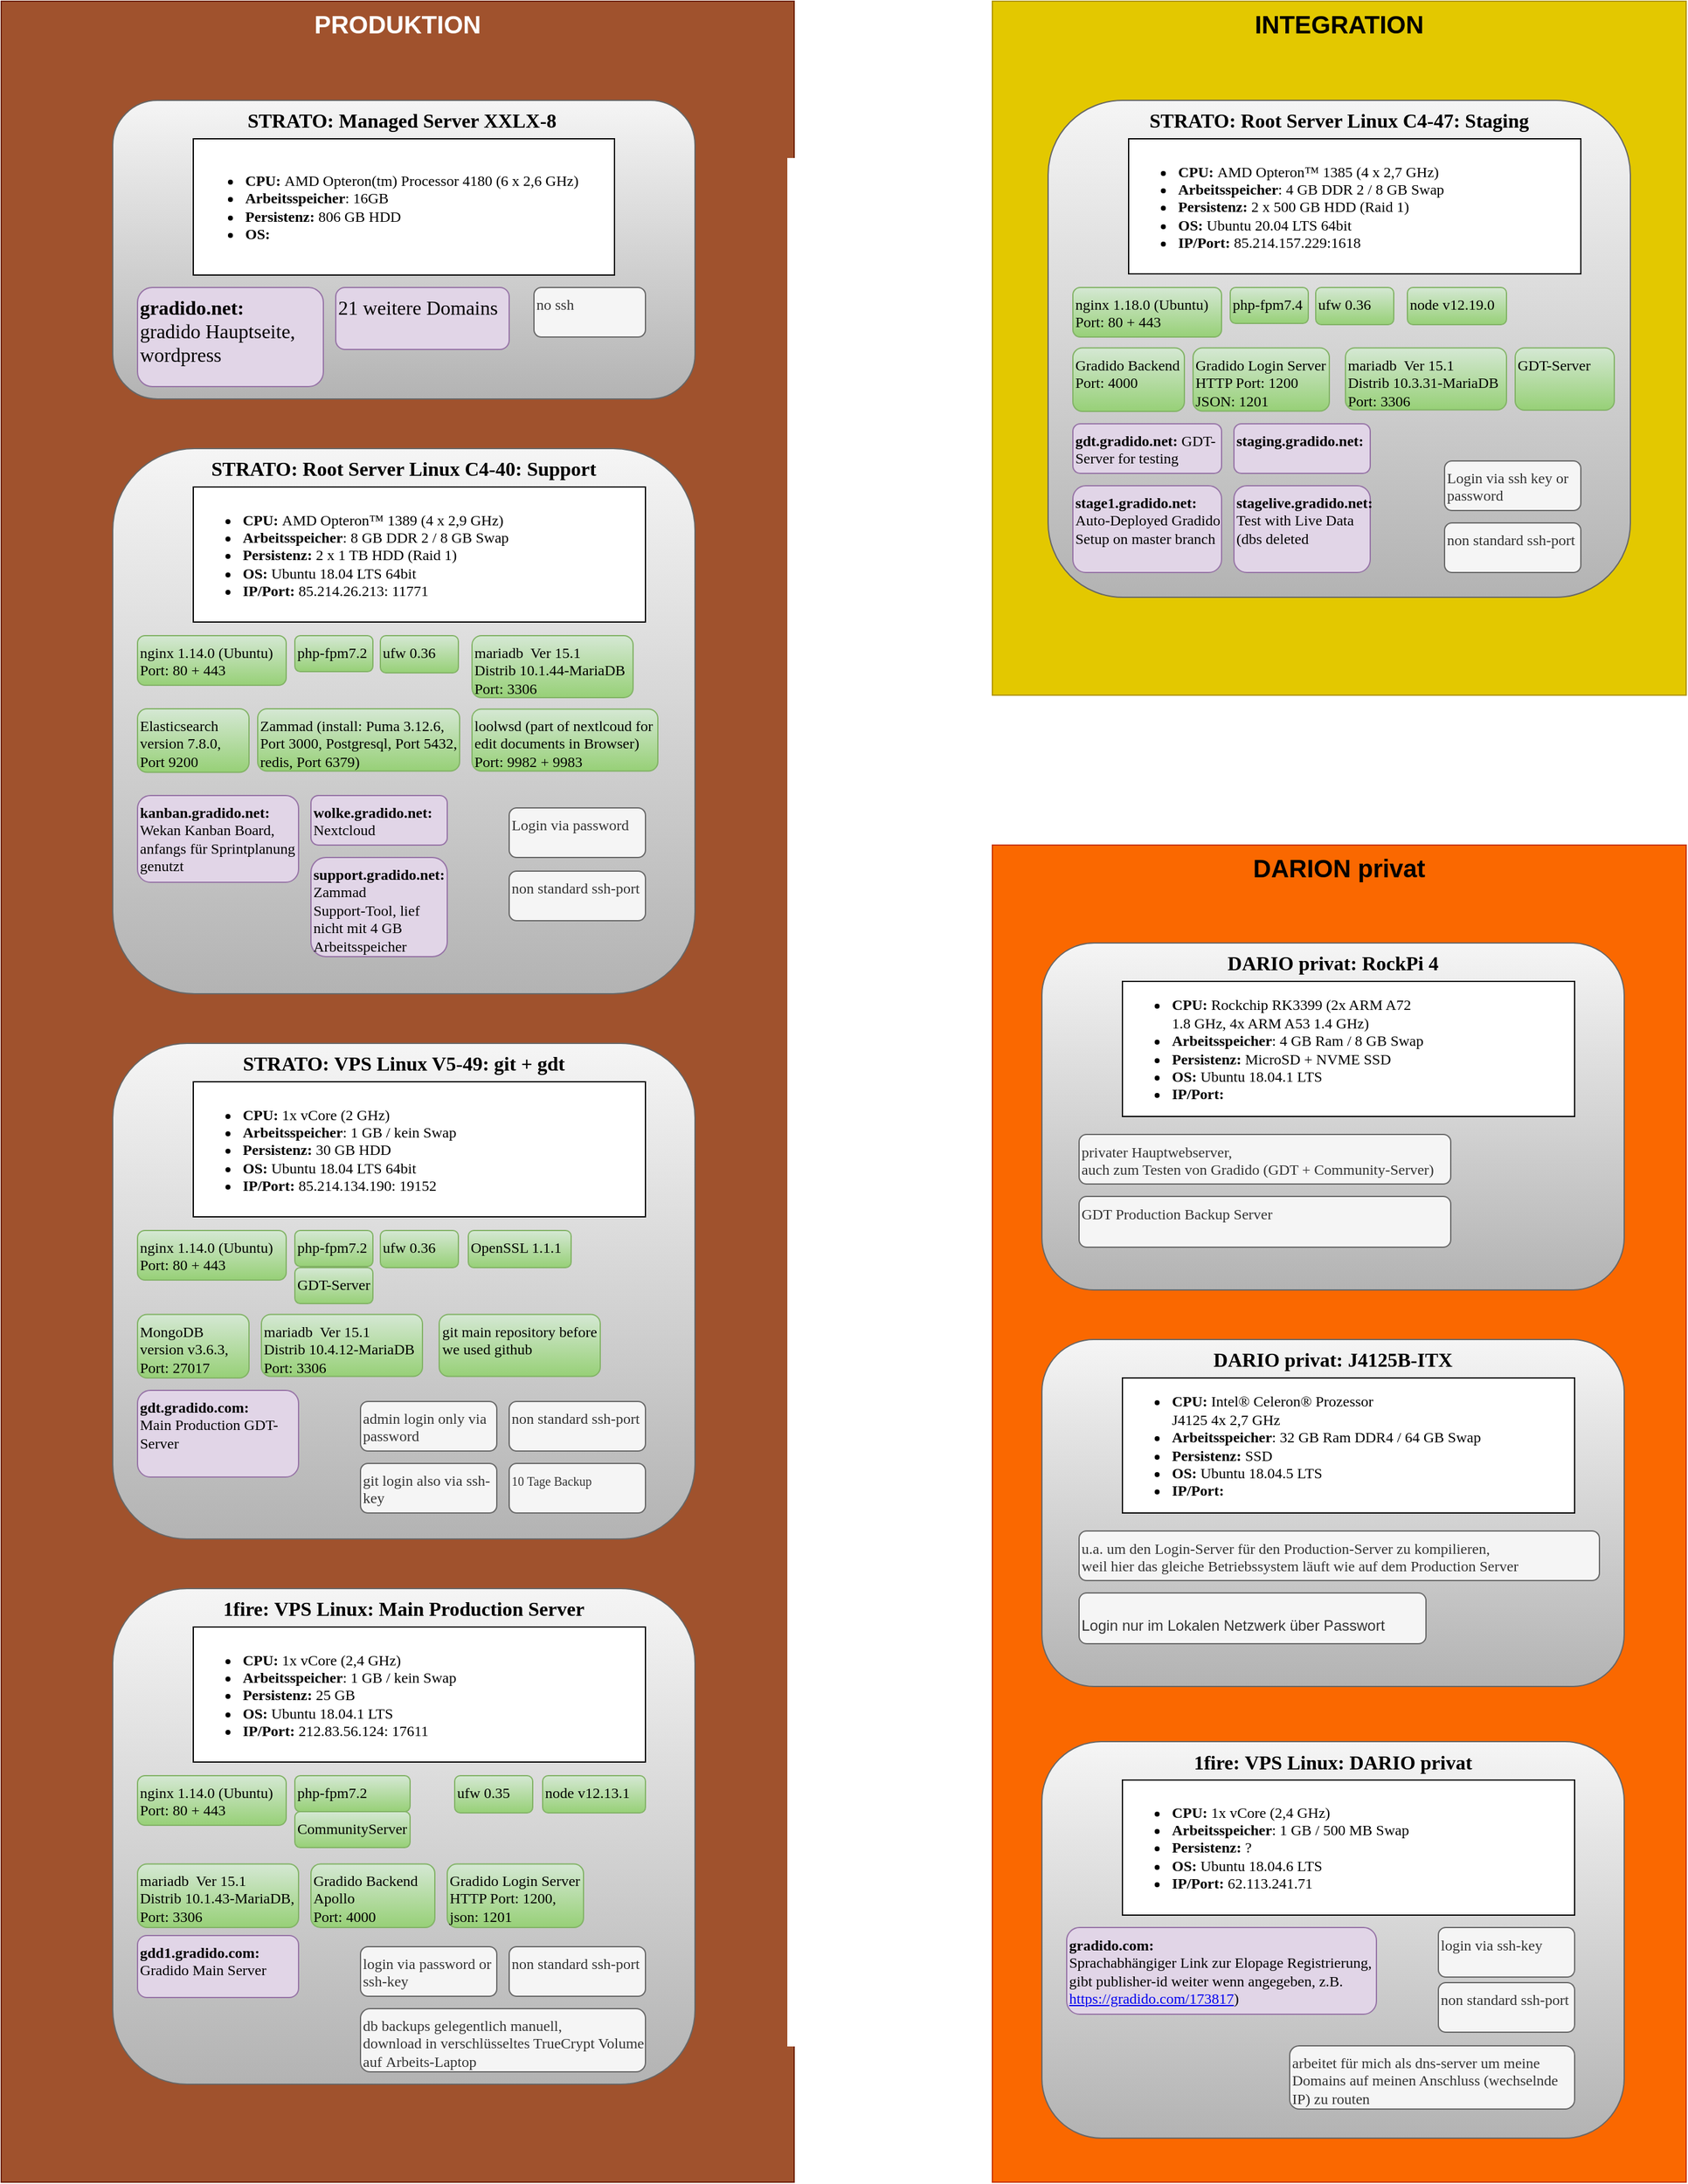 <mxfile>
    <diagram id="sY0-nLNpXMrYDOU7Baq7" name="Seite-1">
        <mxGraphModel dx="907" dy="667" grid="1" gridSize="10" guides="1" tooltips="1" connect="1" arrows="1" fold="1" page="1" pageScale="1" pageWidth="1654" pageHeight="1169" math="0" shadow="0">
            <root>
                <mxCell id="0"/>
                <mxCell id="1" parent="0"/>
                <mxCell id="104" value="&lt;font style=&quot;font-size: 20px&quot;&gt;&lt;b&gt;DARION privat&lt;/b&gt;&lt;/font&gt;" style="rounded=0;whiteSpace=wrap;html=1;align=center;verticalAlign=top;fillColor=#fa6800;strokeColor=#C73500;fontColor=#000000;" vertex="1" parent="1">
                    <mxGeometry x="880" y="721" width="560" height="1079" as="geometry"/>
                </mxCell>
                <mxCell id="103" value="&lt;font style=&quot;font-size: 20px&quot;&gt;&lt;b&gt;INTEGRATION&lt;/b&gt;&lt;/font&gt;" style="rounded=0;whiteSpace=wrap;html=1;align=center;verticalAlign=top;fillColor=#e3c800;strokeColor=#B09500;fontColor=#000000;" vertex="1" parent="1">
                    <mxGeometry x="880" y="40" width="560" height="560" as="geometry"/>
                </mxCell>
                <mxCell id="101" value="&lt;font style=&quot;font-size: 20px&quot;&gt;&lt;b&gt;PRODUKTION&lt;/b&gt;&lt;/font&gt;" style="rounded=0;whiteSpace=wrap;html=1;fillColor=#a0522d;strokeColor=#6D1F00;fontColor=#ffffff;align=center;verticalAlign=top;" vertex="1" parent="1">
                    <mxGeometry x="80" y="40" width="640" height="1760" as="geometry"/>
                </mxCell>
                <mxCell id="2" value="&lt;span lang=&quot;EN-US&quot; style=&quot;font-family: &amp;#34;liberation serif&amp;#34; , serif&quot;&gt;&lt;b style=&quot;font-size: 12pt&quot;&gt;STRATO: Managed Server XXLX-8&lt;/b&gt;&lt;b style=&quot;text-align: left&quot;&gt;&amp;nbsp;&lt;/b&gt;&lt;b style=&quot;font-size: 12pt&quot;&gt;&lt;br&gt;&lt;/b&gt;&lt;/span&gt;" style="rounded=1;whiteSpace=wrap;html=1;verticalAlign=top;fillColor=#f5f5f5;strokeColor=#666666;gradientColor=#b3b3b3;" parent="1" vertex="1">
                    <mxGeometry x="170" y="120" width="470" height="241" as="geometry"/>
                </mxCell>
                <mxCell id="3" value="&lt;ul style=&quot;font-family: &amp;quot;liberation serif&amp;quot; , serif&quot;&gt;&lt;li style=&quot;&quot;&gt;&lt;span lang=&quot;EN-US&quot;&gt;&lt;b&gt;CPU:&lt;/b&gt;&amp;nbsp;AMD Opteron(tm) Processor 4180 (6 x 2,6 GHz)&lt;/span&gt;&lt;/li&gt;&lt;li style=&quot;&quot;&gt;&lt;span lang=&quot;EN-US&quot;&gt;&lt;b&gt;Arbeitsspeicher&lt;/b&gt;: 16GB&lt;/span&gt;&lt;/li&gt;&lt;li style=&quot;&quot;&gt;&lt;span lang=&quot;EN-US&quot;&gt;&lt;b&gt;Persistenz:&lt;/b&gt;&amp;nbsp;&lt;/span&gt;806 GB HDD&lt;/li&gt;&lt;li style=&quot;&quot;&gt;&lt;b&gt;OS:&lt;/b&gt;&amp;nbsp;&lt;/li&gt;&lt;/ul&gt;" style="rounded=0;whiteSpace=wrap;html=1;verticalAlign=middle;align=left;" parent="1" vertex="1">
                    <mxGeometry x="235" y="151" width="340" height="110" as="geometry"/>
                </mxCell>
                <mxCell id="4" value="&lt;span style=&quot;font-size: 12.0pt ; font-family: &amp;#34;liberation serif&amp;#34; , serif&quot;&gt;&lt;b&gt;gradido.net: &lt;/b&gt;&lt;br&gt;gradido Hauptseite,&lt;br&gt;wordpress&lt;/span&gt;" style="rounded=1;whiteSpace=wrap;html=1;verticalAlign=top;fillColor=#e1d5e7;strokeColor=#9673a6;align=left;" parent="1" vertex="1">
                    <mxGeometry x="190" y="271" width="150" height="80" as="geometry"/>
                </mxCell>
                <mxCell id="5" value="&lt;font face=&quot;liberation serif, serif&quot;&gt;&lt;span style=&quot;font-size: 16px&quot;&gt;21 weitere Domains&lt;/span&gt;&lt;/font&gt;" style="rounded=1;whiteSpace=wrap;html=1;verticalAlign=top;fillColor=#e1d5e7;strokeColor=#9673a6;align=left;" parent="1" vertex="1">
                    <mxGeometry x="350" y="271" width="140" height="50" as="geometry"/>
                </mxCell>
                <mxCell id="6" value="&lt;span lang=&quot;EN-US&quot; style=&quot;font-family: &amp;#34;liberation serif&amp;#34; , serif&quot;&gt;&lt;b style=&quot;font-size: 12pt&quot;&gt;STRATO:&amp;nbsp;&lt;/b&gt;&lt;span lang=&quot;EN-US&quot; style=&quot;font-size: 12.0pt ; font-family: &amp;#34;liberation serif&amp;#34; , serif&quot;&gt;&lt;b&gt;Root Server Linux C4-47: Staging&lt;/b&gt;&lt;/span&gt;&lt;b style=&quot;font-size: 12pt&quot;&gt;&lt;br&gt;&lt;/b&gt;&lt;/span&gt;" style="rounded=1;whiteSpace=wrap;html=1;verticalAlign=top;fillColor=#f5f5f5;strokeColor=#666666;gradientColor=#b3b3b3;" parent="1" vertex="1">
                    <mxGeometry x="925" y="120" width="470" height="401" as="geometry"/>
                </mxCell>
                <mxCell id="7" value="&lt;ul style=&quot;font-family: &amp;#34;liberation serif&amp;#34; , serif&quot;&gt;&lt;li&gt;&lt;span lang=&quot;EN-US&quot;&gt;&lt;b&gt;CPU:&lt;/b&gt;&amp;nbsp;&lt;/span&gt;AMD Opteron™ 1385 (4 x 2,7 GHz)&lt;/li&gt;&lt;li&gt;&lt;span lang=&quot;EN-US&quot;&gt;&lt;b&gt;Arbeitsspeicher&lt;/b&gt;:&amp;nbsp;&lt;/span&gt;4 GB DDR 2 / 8 GB Swap&lt;/li&gt;&lt;li&gt;&lt;span lang=&quot;EN-US&quot;&gt;&lt;b&gt;Persistenz:&lt;/b&gt;&amp;nbsp;&lt;/span&gt;2 x 500 GB HDD (Raid 1)&lt;/li&gt;&lt;li&gt;&lt;b&gt;OS:&lt;/b&gt; Ubuntu 20.04 LTS 64bit&lt;/li&gt;&lt;li&gt;&lt;span lang=&quot;EN-US&quot; style=&quot;font-family: &amp;#34;liberation serif&amp;#34; , serif&quot;&gt;&lt;font style=&quot;font-size: 12px&quot;&gt;&lt;b&gt;IP/Port:&lt;/b&gt; 85.214.157.229:1618&lt;/font&gt;&lt;/span&gt;&lt;br&gt;&lt;/li&gt;&lt;/ul&gt;" style="rounded=0;whiteSpace=wrap;html=1;verticalAlign=middle;labelPosition=center;verticalLabelPosition=middle;align=left;spacing=0;spacingTop=0;" parent="1" vertex="1">
                    <mxGeometry x="990" y="151" width="365" height="109" as="geometry"/>
                </mxCell>
                <mxCell id="8" value="&lt;span lang=&quot;EN-US&quot; style=&quot;font-size: 12px; font-family: &amp;quot;liberation serif&amp;quot;, serif;&quot;&gt;nginx 1.18.0 (Ubuntu)&lt;br style=&quot;font-size: 12px;&quot;&gt;Port: 80 + 443&lt;/span&gt;" style="rounded=1;whiteSpace=wrap;html=1;verticalAlign=top;gradientColor=#97d077;fillColor=#d5e8d4;strokeColor=#82b366;align=left;fontSize=12;" parent="1" vertex="1">
                    <mxGeometry x="945" y="271" width="120" height="40" as="geometry"/>
                </mxCell>
                <mxCell id="9" value="&lt;span lang=&quot;EN-US&quot; style=&quot;font-size: 12px; font-family: &amp;quot;liberation serif&amp;quot;, serif;&quot;&gt;php-fpm7.4&lt;/span&gt;" style="rounded=1;whiteSpace=wrap;html=1;verticalAlign=top;gradientColor=#97d077;fillColor=#d5e8d4;strokeColor=#82b366;align=left;fontSize=12;" parent="1" vertex="1">
                    <mxGeometry x="1072" y="271" width="63" height="29" as="geometry"/>
                </mxCell>
                <mxCell id="10" value="&lt;span lang=&quot;EN-US&quot; style=&quot;font-size: 12px; font-family: &amp;quot;liberation serif&amp;quot;, serif;&quot;&gt;mariadb&amp;nbsp; Ver 15.1 &lt;br style=&quot;font-size: 12px;&quot;&gt;Distrib 10.3.31-MariaDB&lt;br style=&quot;font-size: 12px;&quot;&gt;Port: 3306&lt;/span&gt;" style="rounded=1;whiteSpace=wrap;html=1;verticalAlign=top;gradientColor=#97d077;fillColor=#d5e8d4;strokeColor=#82b366;align=left;fontSize=12;" parent="1" vertex="1">
                    <mxGeometry x="1165" y="319.75" width="130" height="50" as="geometry"/>
                </mxCell>
                <mxCell id="11" value="&lt;span lang=&quot;EN-US&quot; style=&quot;font-size: 12px; font-family: &amp;quot;liberation serif&amp;quot;, serif;&quot;&gt;ufw 0.36&lt;/span&gt;" style="rounded=1;whiteSpace=wrap;html=1;verticalAlign=top;gradientColor=#97d077;fillColor=#d5e8d4;strokeColor=#82b366;align=left;fontSize=12;" parent="1" vertex="1">
                    <mxGeometry x="1141" y="271" width="63" height="30" as="geometry"/>
                </mxCell>
                <mxCell id="12" value="&lt;span lang=&quot;EN-US&quot; style=&quot;font-size: 12px; font-family: &amp;quot;liberation serif&amp;quot;, serif;&quot;&gt;node v12.19.0&lt;/span&gt;" style="rounded=1;whiteSpace=wrap;html=1;verticalAlign=top;gradientColor=#97d077;fillColor=#d5e8d4;strokeColor=#82b366;align=left;fontSize=12;" parent="1" vertex="1">
                    <mxGeometry x="1215" y="271" width="80" height="30" as="geometry"/>
                </mxCell>
                <mxCell id="13" value="&lt;span lang=&quot;EN-US&quot; style=&quot;font-size: 12px; font-family: &amp;quot;liberation serif&amp;quot;, serif;&quot;&gt;Gradido Backend &lt;br style=&quot;font-size: 12px;&quot;&gt;Port: 4000&lt;/span&gt;" style="rounded=1;whiteSpace=wrap;html=1;verticalAlign=top;gradientColor=#97d077;fillColor=#d5e8d4;strokeColor=#82b366;align=left;fontSize=12;" parent="1" vertex="1">
                    <mxGeometry x="945" y="319.75" width="90" height="51.25" as="geometry"/>
                </mxCell>
                <mxCell id="14" value="&lt;span lang=&quot;EN-US&quot; style=&quot;font-size: 12px; font-family: &amp;quot;liberation serif&amp;quot;, serif;&quot;&gt;Gradido Login Server &lt;br style=&quot;font-size: 12px;&quot;&gt;HTTP Port: 1200&lt;br style=&quot;font-size: 12px;&quot;&gt;JSON: 1201&lt;/span&gt;" style="rounded=1;whiteSpace=wrap;html=1;verticalAlign=top;gradientColor=#97d077;fillColor=#d5e8d4;strokeColor=#82b366;align=left;fontSize=12;" parent="1" vertex="1">
                    <mxGeometry x="1042" y="319.75" width="110" height="51" as="geometry"/>
                </mxCell>
                <mxCell id="15" value="&lt;span lang=&quot;EN-US&quot; style=&quot;font-size: 12px ; font-family: &amp;#34;liberation serif&amp;#34; , serif&quot;&gt;&lt;b&gt;gdt.gradido.net:&lt;/b&gt; GDT-Server for testing&lt;/span&gt;" style="rounded=1;whiteSpace=wrap;html=1;verticalAlign=top;fillColor=#e1d5e7;strokeColor=#9673a6;align=left;fontSize=12;" parent="1" vertex="1">
                    <mxGeometry x="945" y="381" width="120" height="40" as="geometry"/>
                </mxCell>
                <mxCell id="16" value="&lt;span lang=&quot;EN-US&quot; style=&quot;font-family: &amp;#34;liberation serif&amp;#34; , serif&quot;&gt;&lt;font style=&quot;font-size: 12px&quot;&gt;&lt;b&gt;stage1.gradido.net:&lt;/b&gt; Auto-Deployed Gradido Setup on master branch&lt;/font&gt;&lt;/span&gt;" style="rounded=1;whiteSpace=wrap;html=1;verticalAlign=top;fillColor=#e1d5e7;strokeColor=#9673a6;align=left;fontSize=12;" parent="1" vertex="1">
                    <mxGeometry x="945" y="431" width="120" height="70" as="geometry"/>
                </mxCell>
                <mxCell id="17" value="&lt;span lang=&quot;EN-US&quot; style=&quot;font-family: &amp;#34;liberation serif&amp;#34; , serif&quot;&gt;&lt;font style=&quot;font-size: 12px&quot;&gt;&lt;b&gt;stagelive.gradido.net:&lt;/b&gt; Test with Live Data (dbs deleted&lt;/font&gt;&lt;/span&gt;" style="rounded=1;whiteSpace=wrap;html=1;verticalAlign=top;fillColor=#e1d5e7;strokeColor=#9673a6;align=left;fontSize=12;" vertex="1" parent="1">
                    <mxGeometry x="1075" y="431" width="110" height="70" as="geometry"/>
                </mxCell>
                <mxCell id="18" value="&lt;span lang=&quot;EN-US&quot; style=&quot;font-family: &amp;#34;liberation serif&amp;#34; , serif&quot;&gt;&lt;font style=&quot;font-size: 12px&quot;&gt;&lt;b&gt;staging.gradido.net:&lt;/b&gt;&lt;/font&gt;&lt;/span&gt;" style="rounded=1;whiteSpace=wrap;html=1;verticalAlign=top;fillColor=#e1d5e7;strokeColor=#9673a6;align=left;fontSize=12;" vertex="1" parent="1">
                    <mxGeometry x="1075" y="381" width="110" height="40" as="geometry"/>
                </mxCell>
                <mxCell id="19" value="&lt;span lang=&quot;EN-US&quot; style=&quot;font-family: &amp;#34;liberation serif&amp;#34; , serif&quot;&gt;&lt;font style=&quot;font-size: 12px&quot;&gt;Login via ssh key or password&lt;/font&gt;&lt;/span&gt;" style="rounded=1;whiteSpace=wrap;html=1;verticalAlign=top;fillColor=#f5f5f5;strokeColor=#666666;align=left;fontSize=12;fontColor=#333333;" vertex="1" parent="1">
                    <mxGeometry x="1245" y="411" width="110" height="40" as="geometry"/>
                </mxCell>
                <mxCell id="20" value="&lt;span lang=&quot;EN-US&quot; style=&quot;font-family: &amp;#34;liberation serif&amp;#34; , serif&quot;&gt;&lt;font style=&quot;font-size: 12px&quot;&gt;non standard ssh-port&lt;/font&gt;&lt;/span&gt;" style="rounded=1;whiteSpace=wrap;html=1;verticalAlign=top;fillColor=#f5f5f5;strokeColor=#666666;align=left;fontSize=12;fontColor=#333333;" vertex="1" parent="1">
                    <mxGeometry x="1245" y="461" width="110" height="40" as="geometry"/>
                </mxCell>
                <mxCell id="21" value="&lt;span lang=&quot;EN-US&quot; style=&quot;font-family: &amp;#34;liberation serif&amp;#34; , serif&quot;&gt;&lt;b style=&quot;font-size: 12pt&quot;&gt;STRATO:&amp;nbsp;&lt;/b&gt;&lt;span lang=&quot;EN-US&quot; style=&quot;font-size: 12.0pt ; font-family: &amp;#34;liberation serif&amp;#34; , serif&quot;&gt;&lt;b&gt;Root Server Linux C4-40: Support&lt;/b&gt;&lt;/span&gt;&lt;b style=&quot;font-size: 12pt&quot;&gt;&lt;br&gt;&lt;/b&gt;&lt;/span&gt;" style="rounded=1;whiteSpace=wrap;html=1;verticalAlign=top;fillColor=#f5f5f5;strokeColor=#666666;gradientColor=#b3b3b3;" vertex="1" parent="1">
                    <mxGeometry x="170" y="401" width="470" height="440" as="geometry"/>
                </mxCell>
                <mxCell id="22" value="&lt;ul style=&quot;font-family: &amp;#34;liberation serif&amp;#34; , serif&quot;&gt;&lt;li&gt;&lt;span lang=&quot;EN-US&quot;&gt;&lt;b&gt;CPU:&lt;/b&gt;&amp;nbsp;&lt;/span&gt;AMD Opteron™ 1389 (4 x 2,9 GHz)&lt;/li&gt;&lt;li&gt;&lt;span lang=&quot;EN-US&quot;&gt;&lt;b&gt;Arbeitsspeicher&lt;/b&gt;: 8&lt;/span&gt;&amp;nbsp;GB DDR 2 / 8 GB Swap&lt;/li&gt;&lt;li&gt;&lt;span lang=&quot;EN-US&quot;&gt;&lt;b&gt;Persistenz:&lt;/b&gt;&amp;nbsp;&lt;/span&gt;2 x 1 TB HDD (Raid 1)&lt;/li&gt;&lt;li&gt;&lt;b&gt;OS:&lt;/b&gt; Ubuntu 18.04 LTS 64bit&lt;/li&gt;&lt;li&gt;&lt;span lang=&quot;EN-US&quot; style=&quot;font-family: &amp;#34;liberation serif&amp;#34; , serif&quot;&gt;&lt;font style=&quot;font-size: 12px&quot;&gt;&lt;b&gt;IP/Port:&lt;/b&gt;&amp;nbsp;&lt;/font&gt;&lt;/span&gt;85.214.26.213: 11771&lt;br&gt;&lt;/li&gt;&lt;/ul&gt;" style="rounded=0;whiteSpace=wrap;html=1;verticalAlign=middle;labelPosition=center;verticalLabelPosition=middle;align=left;spacing=0;spacingTop=0;" vertex="1" parent="1">
                    <mxGeometry x="235" y="432" width="365" height="109" as="geometry"/>
                </mxCell>
                <mxCell id="23" value="&lt;span lang=&quot;EN-US&quot; style=&quot;font-size: 12px ; font-family: &amp;#34;liberation serif&amp;#34; , serif&quot;&gt;nginx 1.14.0 (Ubuntu)&lt;br style=&quot;font-size: 12px&quot;&gt;Port: 80 + 443&lt;/span&gt;" style="rounded=1;whiteSpace=wrap;html=1;verticalAlign=top;gradientColor=#97d077;fillColor=#d5e8d4;strokeColor=#82b366;align=left;fontSize=12;" vertex="1" parent="1">
                    <mxGeometry x="190" y="552" width="120" height="40" as="geometry"/>
                </mxCell>
                <mxCell id="24" value="&lt;span lang=&quot;EN-US&quot; style=&quot;font-size: 12px ; font-family: &amp;#34;liberation serif&amp;#34; , serif&quot;&gt;php-fpm7.2&lt;/span&gt;" style="rounded=1;whiteSpace=wrap;html=1;verticalAlign=top;gradientColor=#97d077;fillColor=#d5e8d4;strokeColor=#82b366;align=left;fontSize=12;" vertex="1" parent="1">
                    <mxGeometry x="317" y="552" width="63" height="29" as="geometry"/>
                </mxCell>
                <mxCell id="25" value="&lt;span lang=&quot;EN-US&quot; style=&quot;font-size: 12px ; font-family: &amp;#34;liberation serif&amp;#34; , serif&quot;&gt;mariadb&amp;nbsp; Ver 15.1 &lt;br style=&quot;font-size: 12px&quot;&gt;Distrib 10.1.44-MariaDB&lt;br style=&quot;font-size: 12px&quot;&gt;Port: 3306&lt;/span&gt;" style="rounded=1;whiteSpace=wrap;html=1;verticalAlign=top;gradientColor=#97d077;fillColor=#d5e8d4;strokeColor=#82b366;align=left;fontSize=12;" vertex="1" parent="1">
                    <mxGeometry x="460" y="552" width="130" height="50" as="geometry"/>
                </mxCell>
                <mxCell id="26" value="&lt;span lang=&quot;EN-US&quot; style=&quot;font-size: 12px; font-family: &amp;quot;liberation serif&amp;quot;, serif;&quot;&gt;ufw 0.36&lt;/span&gt;" style="rounded=1;whiteSpace=wrap;html=1;verticalAlign=top;gradientColor=#97d077;fillColor=#d5e8d4;strokeColor=#82b366;align=left;fontSize=12;" vertex="1" parent="1">
                    <mxGeometry x="386" y="552" width="63" height="30" as="geometry"/>
                </mxCell>
                <mxCell id="28" value="&lt;span lang=&quot;EN-US&quot; style=&quot;font-family: &amp;#34;liberation serif&amp;#34; , serif&quot;&gt;&lt;font style=&quot;font-size: 12px&quot;&gt;Elasticsearch version 7.8.0, Port 9200&lt;/font&gt;&lt;/span&gt;" style="rounded=1;whiteSpace=wrap;html=1;verticalAlign=top;gradientColor=#97d077;fillColor=#d5e8d4;strokeColor=#82b366;align=left;fontSize=12;" vertex="1" parent="1">
                    <mxGeometry x="190" y="611" width="90" height="51.25" as="geometry"/>
                </mxCell>
                <mxCell id="29" value="&lt;span lang=&quot;EN-US&quot; style=&quot;font-family: &amp;#34;liberation serif&amp;#34; , serif&quot;&gt;&lt;font style=&quot;font-size: 12px&quot;&gt;Zammad (install: Puma 3.12.6, Port 3000, Postgresql, Port 5432, redis, Port 6379)&lt;/font&gt;&lt;/span&gt;" style="rounded=1;whiteSpace=wrap;html=1;verticalAlign=top;gradientColor=#97d077;fillColor=#d5e8d4;strokeColor=#82b366;align=left;fontSize=12;" vertex="1" parent="1">
                    <mxGeometry x="287" y="611" width="163" height="50.25" as="geometry"/>
                </mxCell>
                <mxCell id="30" value="&lt;span style=&quot;font-family: &amp;#34;liberation serif&amp;#34; , serif&quot;&gt;&lt;font style=&quot;font-size: 12px&quot;&gt;&lt;b&gt;kanban.gradido.net:&lt;/b&gt; Wekan Kanban Board, anfangs für Sprintplanung genutzt&lt;/font&gt;&lt;/span&gt;" style="rounded=1;whiteSpace=wrap;html=1;verticalAlign=top;fillColor=#e1d5e7;strokeColor=#9673a6;align=left;fontSize=12;" vertex="1" parent="1">
                    <mxGeometry x="190" y="681" width="130" height="70" as="geometry"/>
                </mxCell>
                <mxCell id="31" value="&lt;span style=&quot;font-family: &amp;#34;liberation serif&amp;#34; , serif&quot;&gt;&lt;font style=&quot;font-size: 12px&quot;&gt;&lt;b&gt;support.gradido.net: &lt;/b&gt;Zammad&lt;br&gt;Support-Tool, lief nicht mit 4 GB Arbeitsspeicher&lt;/font&gt;&lt;/span&gt;" style="rounded=1;whiteSpace=wrap;html=1;verticalAlign=top;fillColor=#e1d5e7;strokeColor=#9673a6;align=left;fontSize=12;" vertex="1" parent="1">
                    <mxGeometry x="330" y="731" width="110" height="80" as="geometry"/>
                </mxCell>
                <mxCell id="33" value="&lt;span style=&quot;font-family: &amp;#34;liberation serif&amp;#34; , serif&quot;&gt;&lt;font style=&quot;font-size: 12px&quot;&gt;&lt;b&gt;wolke.gradido.net:&lt;/b&gt;&lt;br&gt;Nextcloud&lt;/font&gt;&lt;/span&gt;" style="rounded=1;whiteSpace=wrap;html=1;verticalAlign=top;fillColor=#e1d5e7;strokeColor=#9673a6;align=left;fontSize=12;" vertex="1" parent="1">
                    <mxGeometry x="330" y="681" width="110" height="40" as="geometry"/>
                </mxCell>
                <mxCell id="34" value="&lt;span lang=&quot;EN-US&quot; style=&quot;font-family: &amp;#34;liberation serif&amp;#34; , serif&quot;&gt;&lt;font style=&quot;font-size: 12px&quot;&gt;Login via password&lt;/font&gt;&lt;/span&gt;" style="rounded=1;whiteSpace=wrap;html=1;verticalAlign=top;align=left;fontSize=12;fillColor=#f5f5f5;strokeColor=#666666;fontColor=#333333;" vertex="1" parent="1">
                    <mxGeometry x="490" y="691" width="110" height="40" as="geometry"/>
                </mxCell>
                <mxCell id="35" value="&lt;span lang=&quot;EN-US&quot; style=&quot;font-family: &amp;#34;liberation serif&amp;#34; , serif&quot;&gt;&lt;font style=&quot;font-size: 12px&quot;&gt;non standard ssh-port&lt;/font&gt;&lt;/span&gt;" style="rounded=1;whiteSpace=wrap;html=1;verticalAlign=top;align=left;fontSize=12;fillColor=#f5f5f5;strokeColor=#666666;fontColor=#333333;" vertex="1" parent="1">
                    <mxGeometry x="490" y="742" width="110" height="40" as="geometry"/>
                </mxCell>
                <mxCell id="36" value="&lt;span lang=&quot;EN-US&quot; style=&quot;font-family: &amp;#34;liberation serif&amp;#34; , serif&quot;&gt;&lt;font style=&quot;font-size: 12px&quot;&gt;no ssh&lt;/font&gt;&lt;/span&gt;" style="rounded=1;whiteSpace=wrap;html=1;verticalAlign=top;fillColor=#f5f5f5;strokeColor=#666666;align=left;fontSize=12;fontColor=#333333;" vertex="1" parent="1">
                    <mxGeometry x="510" y="271" width="90" height="40" as="geometry"/>
                </mxCell>
                <mxCell id="37" value="&lt;span lang=&quot;EN-US&quot; style=&quot;font-family: &amp;#34;liberation serif&amp;#34; , serif&quot;&gt;&lt;font style=&quot;font-size: 12px&quot;&gt;loolwsd (part of nextlcoud for edit documents in Browser) Port: 9982 + 9983&lt;/font&gt;&lt;/span&gt;" style="rounded=1;whiteSpace=wrap;html=1;verticalAlign=top;gradientColor=#97d077;fillColor=#d5e8d4;strokeColor=#82b366;align=left;fontSize=12;" vertex="1" parent="1">
                    <mxGeometry x="460" y="611.25" width="150" height="50" as="geometry"/>
                </mxCell>
                <mxCell id="38" value="&lt;span lang=&quot;EN-US&quot; style=&quot;font-family: &amp;#34;liberation serif&amp;#34; , serif&quot;&gt;&lt;b style=&quot;font-size: 12pt&quot;&gt;STRATO:&amp;nbsp;&lt;/b&gt;&lt;span style=&quot;font-size: 12.0pt ; font-family: &amp;#34;liberation serif&amp;#34; , serif&quot;&gt;&lt;b&gt;VPS Linux V5-49: git + gdt&lt;/b&gt;&lt;/span&gt;&lt;b style=&quot;font-size: 12pt&quot;&gt;&lt;br&gt;&lt;/b&gt;&lt;/span&gt;" style="rounded=1;whiteSpace=wrap;html=1;verticalAlign=top;fillColor=#f5f5f5;strokeColor=#666666;gradientColor=#b3b3b3;" vertex="1" parent="1">
                    <mxGeometry x="170" y="881" width="470" height="400" as="geometry"/>
                </mxCell>
                <mxCell id="39" value="&lt;ul style=&quot;font-family: &amp;#34;liberation serif&amp;#34; , serif&quot;&gt;&lt;li&gt;&lt;span lang=&quot;EN-US&quot;&gt;&lt;b&gt;CPU:&lt;/b&gt;&amp;nbsp;1x&lt;/span&gt;&amp;nbsp;vCore (2 GHz)&lt;/li&gt;&lt;li&gt;&lt;span lang=&quot;EN-US&quot;&gt;&lt;b&gt;Arbeitsspeicher&lt;/b&gt;: 1&lt;/span&gt;&amp;nbsp;GB / kein Swap&lt;/li&gt;&lt;li&gt;&lt;span lang=&quot;EN-US&quot;&gt;&lt;b&gt;Persistenz:&lt;/b&gt;&amp;nbsp;30&lt;/span&gt;&amp;nbsp;GB HDD&lt;/li&gt;&lt;li&gt;&lt;b&gt;OS:&lt;/b&gt; Ubuntu 18.04 LTS 64bit&lt;/li&gt;&lt;li&gt;&lt;span lang=&quot;EN-US&quot; style=&quot;font-family: &amp;#34;liberation serif&amp;#34; , serif&quot;&gt;&lt;font style=&quot;font-size: 12px&quot;&gt;&lt;b&gt;IP/Port:&lt;/b&gt;&amp;nbsp;&lt;/font&gt;&lt;/span&gt;85.214.134.190: 19152&lt;br&gt;&lt;/li&gt;&lt;/ul&gt;" style="rounded=0;whiteSpace=wrap;html=1;verticalAlign=middle;labelPosition=center;verticalLabelPosition=middle;align=left;spacing=0;spacingTop=0;" vertex="1" parent="1">
                    <mxGeometry x="235" y="912" width="365" height="109" as="geometry"/>
                </mxCell>
                <mxCell id="40" value="&lt;span lang=&quot;EN-US&quot; style=&quot;font-size: 12px ; font-family: &amp;#34;liberation serif&amp;#34; , serif&quot;&gt;nginx 1.14.0 (Ubuntu)&lt;br style=&quot;font-size: 12px&quot;&gt;Port: 80 + 443&lt;/span&gt;" style="rounded=1;whiteSpace=wrap;html=1;verticalAlign=top;gradientColor=#97d077;fillColor=#d5e8d4;strokeColor=#82b366;align=left;fontSize=12;" vertex="1" parent="1">
                    <mxGeometry x="190" y="1032" width="120" height="40" as="geometry"/>
                </mxCell>
                <mxCell id="41" value="&lt;span lang=&quot;EN-US&quot; style=&quot;font-size: 12px ; font-family: &amp;#34;liberation serif&amp;#34; , serif&quot;&gt;php-fpm7.2&lt;/span&gt;" style="rounded=1;whiteSpace=wrap;html=1;verticalAlign=top;gradientColor=#97d077;fillColor=#d5e8d4;strokeColor=#82b366;align=left;fontSize=12;" vertex="1" parent="1">
                    <mxGeometry x="317" y="1032" width="63" height="29" as="geometry"/>
                </mxCell>
                <mxCell id="42" value="&lt;span lang=&quot;EN-US&quot; style=&quot;font-size: 12px ; font-family: &amp;#34;liberation serif&amp;#34; , serif&quot;&gt;mariadb&amp;nbsp; Ver 15.1 &lt;br style=&quot;font-size: 12px&quot;&gt;Distrib 10.4.12-MariaDB&lt;br style=&quot;font-size: 12px&quot;&gt;Port: 3306&lt;/span&gt;" style="rounded=1;whiteSpace=wrap;html=1;verticalAlign=top;gradientColor=#97d077;fillColor=#d5e8d4;strokeColor=#82b366;align=left;fontSize=12;" vertex="1" parent="1">
                    <mxGeometry x="290" y="1099.75" width="130" height="50" as="geometry"/>
                </mxCell>
                <mxCell id="43" value="&lt;span lang=&quot;EN-US&quot; style=&quot;font-size: 12px; font-family: &amp;quot;liberation serif&amp;quot;, serif;&quot;&gt;ufw 0.36&lt;/span&gt;" style="rounded=1;whiteSpace=wrap;html=1;verticalAlign=top;gradientColor=#97d077;fillColor=#d5e8d4;strokeColor=#82b366;align=left;fontSize=12;" vertex="1" parent="1">
                    <mxGeometry x="386" y="1032" width="63" height="30" as="geometry"/>
                </mxCell>
                <mxCell id="44" value="&lt;span lang=&quot;EN-US&quot; style=&quot;font-family: &amp;#34;liberation serif&amp;#34; , serif&quot;&gt;&lt;font style=&quot;font-size: 12px&quot;&gt;MongoDB version v3.6.3, Port: 27017&lt;/font&gt;&lt;/span&gt;" style="rounded=1;whiteSpace=wrap;html=1;verticalAlign=top;gradientColor=#97d077;fillColor=#d5e8d4;strokeColor=#82b366;align=left;fontSize=12;" vertex="1" parent="1">
                    <mxGeometry x="190" y="1099.75" width="90" height="51.25" as="geometry"/>
                </mxCell>
                <mxCell id="45" value="&lt;span lang=&quot;EN-US&quot; style=&quot;font-family: &amp;#34;liberation serif&amp;#34; , serif&quot;&gt;&lt;font style=&quot;font-size: 12px&quot;&gt;OpenSSL 1.1.1&lt;/font&gt;&lt;/span&gt;" style="rounded=1;whiteSpace=wrap;html=1;verticalAlign=top;gradientColor=#97d077;fillColor=#d5e8d4;strokeColor=#82b366;align=left;fontSize=12;" vertex="1" parent="1">
                    <mxGeometry x="457" y="1032" width="83" height="30" as="geometry"/>
                </mxCell>
                <mxCell id="46" value="&lt;span lang=&quot;EN-US&quot; style=&quot;font-family: &amp;#34;liberation serif&amp;#34; , serif&quot;&gt;&lt;font style=&quot;font-size: 12px&quot;&gt;&lt;b&gt;gdt.gradido.com: &lt;/b&gt;&lt;br&gt;Main Production GDT-Server&lt;/font&gt;&lt;/span&gt;" style="rounded=1;whiteSpace=wrap;html=1;verticalAlign=top;fillColor=#e1d5e7;strokeColor=#9673a6;align=left;fontSize=12;" vertex="1" parent="1">
                    <mxGeometry x="190" y="1161" width="130" height="70" as="geometry"/>
                </mxCell>
                <mxCell id="49" value="&lt;span lang=&quot;EN-US&quot; style=&quot;font-family: &amp;#34;liberation serif&amp;#34; , serif&quot;&gt;&lt;font style=&quot;font-size: 12px&quot;&gt;admin login only via password&lt;/font&gt;&lt;/span&gt;" style="rounded=1;whiteSpace=wrap;html=1;verticalAlign=top;align=left;fontSize=12;fillColor=#f5f5f5;strokeColor=#666666;fontColor=#333333;" vertex="1" parent="1">
                    <mxGeometry x="370" y="1170" width="110" height="40" as="geometry"/>
                </mxCell>
                <mxCell id="50" value="&lt;span lang=&quot;EN-US&quot; style=&quot;font-family: &amp;#34;liberation serif&amp;#34; , serif&quot;&gt;&lt;font style=&quot;font-size: 12px&quot;&gt;non standard ssh-port&lt;/font&gt;&lt;/span&gt;" style="rounded=1;whiteSpace=wrap;html=1;verticalAlign=top;align=left;fontSize=12;fillColor=#f5f5f5;strokeColor=#666666;fontColor=#333333;" vertex="1" parent="1">
                    <mxGeometry x="490" y="1170" width="110" height="40" as="geometry"/>
                </mxCell>
                <mxCell id="52" value="&lt;span lang=&quot;EN-US&quot; style=&quot;font-family: &amp;#34;liberation serif&amp;#34; , serif&quot;&gt;&lt;font style=&quot;font-size: 12px&quot;&gt;git main repository before we used github&lt;/font&gt;&lt;/span&gt;" style="rounded=1;whiteSpace=wrap;html=1;verticalAlign=top;gradientColor=#97d077;fillColor=#d5e8d4;strokeColor=#82b366;align=left;fontSize=12;" vertex="1" parent="1">
                    <mxGeometry x="433.5" y="1099.75" width="130" height="50" as="geometry"/>
                </mxCell>
                <mxCell id="53" value="&lt;span lang=&quot;EN-US&quot; style=&quot;font-family: &amp;#34;liberation serif&amp;#34; , serif&quot;&gt;&lt;font style=&quot;font-size: 12px&quot;&gt;git login also via ssh-key&lt;/font&gt;&lt;/span&gt;" style="rounded=1;whiteSpace=wrap;html=1;verticalAlign=top;align=left;fontSize=12;fillColor=#f5f5f5;strokeColor=#666666;fontColor=#333333;" vertex="1" parent="1">
                    <mxGeometry x="370" y="1220" width="110" height="40" as="geometry"/>
                </mxCell>
                <mxCell id="54" value="&lt;span lang=&quot;EN-US&quot; style=&quot;font-family: &amp;#34;liberation serif&amp;#34; , serif&quot;&gt;&lt;font style=&quot;font-size: 10px&quot;&gt;10 Tage Backup&lt;/font&gt;&lt;/span&gt;" style="rounded=1;whiteSpace=wrap;html=1;verticalAlign=top;align=left;fontSize=12;fillColor=#f5f5f5;strokeColor=#666666;fontColor=#333333;" vertex="1" parent="1">
                    <mxGeometry x="490" y="1220" width="110" height="40" as="geometry"/>
                </mxCell>
                <mxCell id="55" value="&lt;span lang=&quot;EN-US&quot; style=&quot;font-family: &amp;#34;liberation serif&amp;#34; , serif&quot;&gt;&lt;b&gt;&lt;span style=&quot;font-size: 12pt&quot;&gt;1fire:&amp;nbsp;&lt;/span&gt;&lt;span lang=&quot;EN-US&quot; style=&quot;font-size: 12.0pt ; font-family: &amp;#34;liberation serif&amp;#34; , serif&quot;&gt;VPS Linux: Main Production Server&lt;/span&gt;&lt;/b&gt;&lt;b style=&quot;font-size: 12pt&quot;&gt;&lt;br&gt;&lt;/b&gt;&lt;/span&gt;" style="rounded=1;whiteSpace=wrap;html=1;verticalAlign=top;fillColor=#f5f5f5;strokeColor=#666666;gradientColor=#b3b3b3;" vertex="1" parent="1">
                    <mxGeometry x="170" y="1321" width="470" height="400" as="geometry"/>
                </mxCell>
                <mxCell id="56" value="&lt;ul style=&quot;font-family: &amp;#34;liberation serif&amp;#34; , serif&quot;&gt;&lt;li&gt;&lt;span lang=&quot;EN-US&quot;&gt;&lt;b&gt;CPU:&lt;/b&gt;&amp;nbsp;1x&lt;/span&gt;&amp;nbsp;vCore (2,4 GHz)&lt;/li&gt;&lt;li&gt;&lt;span lang=&quot;EN-US&quot;&gt;&lt;b&gt;Arbeitsspeicher&lt;/b&gt;: 1&lt;/span&gt;&amp;nbsp;GB / kein Swap&lt;/li&gt;&lt;li&gt;&lt;span lang=&quot;EN-US&quot;&gt;&lt;b&gt;Persistenz:&lt;/b&gt;&amp;nbsp;25 GB&lt;/span&gt;&lt;/li&gt;&lt;li&gt;&lt;b&gt;OS:&lt;/b&gt; Ubuntu 18.04.1 LTS&lt;/li&gt;&lt;li&gt;&lt;span lang=&quot;EN-US&quot; style=&quot;font-family: &amp;#34;liberation serif&amp;#34; , serif&quot;&gt;&lt;font style=&quot;font-size: 12px&quot;&gt;&lt;b&gt;IP/Port:&lt;/b&gt;&amp;nbsp;&lt;/font&gt;&lt;/span&gt;212.83.56.124: 17611&lt;br&gt;&lt;/li&gt;&lt;/ul&gt;" style="rounded=0;whiteSpace=wrap;html=1;verticalAlign=middle;labelPosition=center;verticalLabelPosition=middle;align=left;spacing=0;spacingTop=0;" vertex="1" parent="1">
                    <mxGeometry x="235" y="1352" width="365" height="109" as="geometry"/>
                </mxCell>
                <mxCell id="57" value="&lt;span lang=&quot;EN-US&quot; style=&quot;font-size: 12px ; font-family: &amp;#34;liberation serif&amp;#34; , serif&quot;&gt;nginx 1.14.0 (Ubuntu)&lt;br style=&quot;font-size: 12px&quot;&gt;Port: 80 + 443&lt;/span&gt;" style="rounded=1;whiteSpace=wrap;html=1;verticalAlign=top;gradientColor=#97d077;fillColor=#d5e8d4;strokeColor=#82b366;align=left;fontSize=12;" vertex="1" parent="1">
                    <mxGeometry x="190" y="1472" width="120" height="40" as="geometry"/>
                </mxCell>
                <mxCell id="58" value="&lt;span lang=&quot;EN-US&quot; style=&quot;font-size: 12px ; font-family: &amp;#34;liberation serif&amp;#34; , serif&quot;&gt;php-fpm7.2&lt;/span&gt;" style="rounded=1;whiteSpace=wrap;html=1;verticalAlign=top;gradientColor=#97d077;fillColor=#d5e8d4;strokeColor=#82b366;align=left;fontSize=12;" vertex="1" parent="1">
                    <mxGeometry x="317" y="1472" width="93" height="29" as="geometry"/>
                </mxCell>
                <mxCell id="60" value="&lt;span lang=&quot;EN-US&quot; style=&quot;font-size: 12px ; font-family: &amp;#34;liberation serif&amp;#34; , serif&quot;&gt;ufw 0.35&lt;/span&gt;" style="rounded=1;whiteSpace=wrap;html=1;verticalAlign=top;gradientColor=#97d077;fillColor=#d5e8d4;strokeColor=#82b366;align=left;fontSize=12;" vertex="1" parent="1">
                    <mxGeometry x="446" y="1472" width="63" height="30" as="geometry"/>
                </mxCell>
                <mxCell id="61" value="&lt;span lang=&quot;EN-US&quot; style=&quot;font-family: &amp;#34;liberation serif&amp;#34; , serif&quot;&gt;mariadb&amp;nbsp; Ver 15.1 &lt;br&gt;Distrib 10.1.43-MariaDB, &lt;br&gt;Port: 3306&lt;/span&gt;" style="rounded=1;whiteSpace=wrap;html=1;verticalAlign=top;gradientColor=#97d077;fillColor=#d5e8d4;strokeColor=#82b366;align=left;fontSize=12;" vertex="1" parent="1">
                    <mxGeometry x="190" y="1543.25" width="130" height="51.25" as="geometry"/>
                </mxCell>
                <mxCell id="62" value="&lt;span lang=&quot;EN-US&quot; style=&quot;font-family: &amp;#34;liberation serif&amp;#34; , serif&quot;&gt;&lt;font style=&quot;font-size: 12px&quot;&gt;node v12.13.1&lt;/font&gt;&lt;/span&gt;" style="rounded=1;whiteSpace=wrap;html=1;verticalAlign=top;gradientColor=#97d077;fillColor=#d5e8d4;strokeColor=#82b366;align=left;fontSize=12;" vertex="1" parent="1">
                    <mxGeometry x="517" y="1472" width="83" height="30" as="geometry"/>
                </mxCell>
                <mxCell id="63" value="&lt;span lang=&quot;EN-US&quot; style=&quot;font-family: &amp;#34;liberation serif&amp;#34; , serif&quot;&gt;&lt;font style=&quot;font-size: 12px&quot;&gt;&lt;b&gt;gdd1.gradido.com: &lt;/b&gt;Gradido Main Server&lt;/font&gt;&lt;/span&gt;" style="rounded=1;whiteSpace=wrap;html=1;verticalAlign=top;fillColor=#e1d5e7;strokeColor=#9673a6;align=left;fontSize=12;" vertex="1" parent="1">
                    <mxGeometry x="190" y="1601" width="130" height="50" as="geometry"/>
                </mxCell>
                <mxCell id="64" value="&lt;span lang=&quot;EN-US&quot; style=&quot;font-family: &amp;#34;liberation serif&amp;#34; , serif&quot;&gt;&lt;font style=&quot;font-size: 12px&quot;&gt;login via password or ssh-key&lt;/font&gt;&lt;/span&gt;" style="rounded=1;whiteSpace=wrap;html=1;verticalAlign=top;align=left;fontSize=12;fillColor=#f5f5f5;strokeColor=#666666;fontColor=#333333;" vertex="1" parent="1">
                    <mxGeometry x="370" y="1610" width="110" height="40" as="geometry"/>
                </mxCell>
                <mxCell id="65" value="&lt;span lang=&quot;EN-US&quot; style=&quot;font-family: &amp;#34;liberation serif&amp;#34; , serif&quot;&gt;&lt;font style=&quot;font-size: 12px&quot;&gt;non standard ssh-port&lt;/font&gt;&lt;/span&gt;" style="rounded=1;whiteSpace=wrap;html=1;verticalAlign=top;align=left;fontSize=12;fillColor=#f5f5f5;strokeColor=#666666;fontColor=#333333;" vertex="1" parent="1">
                    <mxGeometry x="490" y="1610" width="110" height="40" as="geometry"/>
                </mxCell>
                <mxCell id="68" value="&lt;span style=&quot;font-family: &amp;#34;liberation serif&amp;#34; , serif&quot;&gt;&lt;font style=&quot;font-size: 12px&quot;&gt;db backups&amp;nbsp;gelegentlich manuell, &lt;br&gt;download in verschlüsseltes TrueCrypt Volume auf&amp;nbsp;Arbeits-Laptop&lt;/font&gt;&lt;/span&gt;" style="rounded=1;whiteSpace=wrap;html=1;verticalAlign=top;align=left;fontSize=12;fillColor=#f5f5f5;strokeColor=#666666;fontColor=#333333;" vertex="1" parent="1">
                    <mxGeometry x="370" y="1660" width="230" height="51" as="geometry"/>
                </mxCell>
                <mxCell id="69" value="&lt;span lang=&quot;EN-US&quot; style=&quot;font-family: &amp;#34;liberation serif&amp;#34; , serif&quot;&gt;&lt;font style=&quot;font-size: 12px&quot;&gt;Gradido Backend &lt;br&gt;Apollo&lt;br&gt;Port: 4000&lt;/font&gt;&lt;/span&gt;" style="rounded=1;whiteSpace=wrap;html=1;verticalAlign=top;gradientColor=#97d077;fillColor=#d5e8d4;strokeColor=#82b366;align=left;fontSize=12;" vertex="1" parent="1">
                    <mxGeometry x="330" y="1543.25" width="100" height="51.25" as="geometry"/>
                </mxCell>
                <mxCell id="70" value="&lt;span lang=&quot;EN-US&quot; style=&quot;font-family: &amp;#34;liberation serif&amp;#34; , serif&quot;&gt;&lt;font style=&quot;font-size: 12px&quot;&gt;Gradido Login Server HTTP Port: 1200, json: 1201&lt;/font&gt;&lt;/span&gt;" style="rounded=1;whiteSpace=wrap;html=1;verticalAlign=top;gradientColor=#97d077;fillColor=#d5e8d4;strokeColor=#82b366;align=left;fontSize=12;" vertex="1" parent="1">
                    <mxGeometry x="440" y="1543.25" width="110" height="51.25" as="geometry"/>
                </mxCell>
                <mxCell id="71" value="&lt;span lang=&quot;EN-US&quot; style=&quot;font-family: &amp;#34;liberation serif&amp;#34; , serif&quot;&gt;&lt;b&gt;&lt;span style=&quot;font-size: 12pt&quot;&gt;DARIO privat:&amp;nbsp;&lt;/span&gt;&lt;span lang=&quot;EN-US&quot; style=&quot;font-size: 12.0pt ; font-family: &amp;#34;liberation serif&amp;#34; , serif&quot;&gt;RockPi 4&lt;/span&gt;&lt;/b&gt;&lt;b style=&quot;font-size: 12pt&quot;&gt;&lt;br&gt;&lt;/b&gt;&lt;/span&gt;" style="rounded=1;whiteSpace=wrap;html=1;verticalAlign=top;fillColor=#f5f5f5;strokeColor=#666666;gradientColor=#b3b3b3;" vertex="1" parent="1">
                    <mxGeometry x="920" y="800" width="470" height="280" as="geometry"/>
                </mxCell>
                <mxCell id="72" value="&lt;ul style=&quot;font-family: &amp;#34;liberation serif&amp;#34; , serif&quot;&gt;&lt;li&gt;&lt;span lang=&quot;EN-US&quot;&gt;&lt;b&gt;CPU:&lt;/b&gt;&amp;nbsp;&lt;/span&gt;Rockchip RK3399 (2x ARM A72&lt;br/&gt;1.8 GHz, 4x ARM A53 1.4 GHz)&lt;/li&gt;&lt;li&gt;&lt;span lang=&quot;EN-US&quot;&gt;&lt;b&gt;Arbeitsspeicher&lt;/b&gt;:&amp;nbsp;&lt;/span&gt;4 GB Ram / 8 GB Swap&lt;/li&gt;&lt;li&gt;&lt;span lang=&quot;EN-US&quot;&gt;&lt;b&gt;Persistenz:&lt;/b&gt;&amp;nbsp;&lt;/span&gt;MicroSD + NVME SSD&lt;/li&gt;&lt;li&gt;&lt;b&gt;OS:&lt;/b&gt; Ubuntu 18.04.1 LTS&lt;/li&gt;&lt;li&gt;&lt;span lang=&quot;EN-US&quot; style=&quot;font-family: &amp;#34;liberation serif&amp;#34; , serif&quot;&gt;&lt;font style=&quot;font-size: 12px&quot;&gt;&lt;b&gt;IP/Port:&lt;/b&gt;&amp;nbsp;&lt;/font&gt;&lt;/span&gt;&lt;br&gt;&lt;/li&gt;&lt;/ul&gt;" style="rounded=0;whiteSpace=wrap;html=1;verticalAlign=middle;labelPosition=center;verticalLabelPosition=middle;align=left;spacing=0;spacingTop=0;" vertex="1" parent="1">
                    <mxGeometry x="985" y="831" width="365" height="109" as="geometry"/>
                </mxCell>
                <mxCell id="79" value="&lt;span style=&quot;font-family: &amp;#34;liberation serif&amp;#34; , serif&quot;&gt;&lt;font style=&quot;font-size: 12px&quot;&gt;privater Hauptwebserver, &lt;br&gt;auch zum Testen von Gradido (GDT + Community-Server)&lt;/font&gt;&lt;/span&gt;" style="rounded=1;whiteSpace=wrap;html=1;verticalAlign=top;align=left;fontSize=12;fillColor=#f5f5f5;strokeColor=#666666;fontColor=#333333;" vertex="1" parent="1">
                    <mxGeometry x="950" y="954.5" width="300" height="40" as="geometry"/>
                </mxCell>
                <mxCell id="81" value="&lt;span lang=&quot;EN-US&quot; style=&quot;font-family: &amp;#34;liberation serif&amp;#34; , serif&quot;&gt;&lt;font style=&quot;font-size: 12px&quot;&gt;GDT Production Backup Server&lt;/font&gt;&lt;/span&gt;" style="rounded=1;whiteSpace=wrap;html=1;verticalAlign=top;align=left;fontSize=12;fillColor=#f5f5f5;strokeColor=#666666;fontColor=#333333;" vertex="1" parent="1">
                    <mxGeometry x="950" y="1004.5" width="300" height="41" as="geometry"/>
                </mxCell>
                <mxCell id="84" value="&lt;span lang=&quot;EN-US&quot; style=&quot;font-family: &amp;#34;liberation serif&amp;#34; , serif&quot;&gt;&lt;b&gt;&lt;span style=&quot;font-size: 12pt&quot;&gt;DARIO privat:&amp;nbsp;&lt;/span&gt;&lt;/b&gt;&lt;span lang=&quot;EN-US&quot; style=&quot;font-size: 12.0pt ; font-family: &amp;#34;liberation serif&amp;#34; , serif&quot;&gt;&lt;b&gt;J4125B-ITX&lt;/b&gt;&lt;/span&gt;&lt;b style=&quot;font-size: 12pt&quot;&gt;&lt;br&gt;&lt;/b&gt;&lt;/span&gt;" style="rounded=1;whiteSpace=wrap;html=1;verticalAlign=top;fillColor=#f5f5f5;strokeColor=#666666;gradientColor=#b3b3b3;" vertex="1" parent="1">
                    <mxGeometry x="920" y="1120" width="470" height="280" as="geometry"/>
                </mxCell>
                <mxCell id="85" value="&lt;ul style=&quot;font-family: &amp;#34;liberation serif&amp;#34; , serif&quot;&gt;&lt;li&gt;&lt;span lang=&quot;EN-US&quot;&gt;&lt;b&gt;CPU:&lt;/b&gt;&amp;nbsp;&lt;/span&gt;Intel® Celeron® Prozessor&lt;br/&gt;J4125 4x 2,7 GHz&lt;/li&gt;&lt;li&gt;&lt;span lang=&quot;EN-US&quot;&gt;&lt;b&gt;Arbeitsspeicher&lt;/b&gt;:&amp;nbsp;&lt;/span&gt;32 GB Ram DDR4 / 64 GB Swap&lt;/li&gt;&lt;li&gt;&lt;span lang=&quot;EN-US&quot;&gt;&lt;b&gt;Persistenz:&lt;/b&gt;&amp;nbsp;&lt;/span&gt;SSD&lt;/li&gt;&lt;li&gt;&lt;b&gt;OS:&lt;/b&gt; Ubuntu 18.04.5 LTS&lt;/li&gt;&lt;li&gt;&lt;span lang=&quot;EN-US&quot; style=&quot;font-family: &amp;#34;liberation serif&amp;#34; , serif&quot;&gt;&lt;font style=&quot;font-size: 12px&quot;&gt;&lt;b&gt;IP/Port:&lt;/b&gt;&amp;nbsp;&lt;/font&gt;&lt;/span&gt;&lt;br&gt;&lt;/li&gt;&lt;/ul&gt;" style="rounded=0;whiteSpace=wrap;html=1;verticalAlign=middle;labelPosition=center;verticalLabelPosition=middle;align=left;spacing=0;spacingTop=0;" vertex="1" parent="1">
                    <mxGeometry x="985" y="1151" width="365" height="109" as="geometry"/>
                </mxCell>
                <mxCell id="86" value="&lt;span style=&quot;font-family: &amp;#34;liberation serif&amp;#34; , serif&quot;&gt;u.a. um den Login-Server für den Production-Server zu kompilieren,&amp;nbsp;&lt;br&gt;weil hier das gleiche Betriebssystem läuft wie auf dem Production Server&lt;/span&gt;" style="rounded=1;whiteSpace=wrap;html=1;verticalAlign=top;align=left;fontSize=12;fillColor=#f5f5f5;strokeColor=#666666;fontColor=#333333;" vertex="1" parent="1">
                    <mxGeometry x="950" y="1274.5" width="420" height="40" as="geometry"/>
                </mxCell>
                <mxCell id="87" value="&lt;p class=&quot;Textbody&quot;&gt;Login nur im Lokalen Netzwerk über Passwort&lt;/p&gt;" style="rounded=1;whiteSpace=wrap;html=1;verticalAlign=top;align=left;fontSize=12;fillColor=#f5f5f5;strokeColor=#666666;fontColor=#333333;" vertex="1" parent="1">
                    <mxGeometry x="950" y="1324.5" width="280" height="41" as="geometry"/>
                </mxCell>
                <mxCell id="88" value="&lt;span lang=&quot;EN-US&quot; style=&quot;font-family: &amp;#34;liberation serif&amp;#34; , serif&quot;&gt;&lt;b&gt;&lt;span style=&quot;font-size: 12pt&quot;&gt;1fire:&amp;nbsp;&lt;/span&gt;&lt;span lang=&quot;EN-US&quot; style=&quot;font-size: 12.0pt ; font-family: &amp;#34;liberation serif&amp;#34; , serif&quot;&gt;VPS Linux: DARIO privat&lt;/span&gt;&lt;/b&gt;&lt;b style=&quot;font-size: 12pt&quot;&gt;&lt;br&gt;&lt;/b&gt;&lt;/span&gt;" style="rounded=1;whiteSpace=wrap;html=1;verticalAlign=top;fillColor=#f5f5f5;strokeColor=#666666;gradientColor=#b3b3b3;" vertex="1" parent="1">
                    <mxGeometry x="920" y="1444.5" width="470" height="320" as="geometry"/>
                </mxCell>
                <mxCell id="89" value="&lt;ul style=&quot;font-family: &amp;#34;liberation serif&amp;#34; , serif&quot;&gt;&lt;li&gt;&lt;span lang=&quot;EN-US&quot;&gt;&lt;b&gt;CPU:&lt;/b&gt;&amp;nbsp;1x&lt;/span&gt;&amp;nbsp;vCore (2,4 GHz)&lt;/li&gt;&lt;li&gt;&lt;span lang=&quot;EN-US&quot;&gt;&lt;b&gt;Arbeitsspeicher&lt;/b&gt;: 1&lt;/span&gt;&amp;nbsp;GB / 500 MB Swap&lt;/li&gt;&lt;li&gt;&lt;span lang=&quot;EN-US&quot;&gt;&lt;b&gt;Persistenz:&lt;/b&gt;&amp;nbsp;?&lt;/span&gt;&lt;/li&gt;&lt;li&gt;&lt;b&gt;OS:&lt;/b&gt; Ubuntu 18.04.6 LTS&lt;/li&gt;&lt;li&gt;&lt;span lang=&quot;EN-US&quot; style=&quot;font-family: &amp;#34;liberation serif&amp;#34; , serif&quot;&gt;&lt;font style=&quot;font-size: 12px&quot;&gt;&lt;b&gt;IP/Port:&lt;/b&gt;&amp;nbsp;&lt;/font&gt;&lt;/span&gt;62.113.241.71&lt;br&gt;&lt;/li&gt;&lt;/ul&gt;" style="rounded=0;whiteSpace=wrap;html=1;verticalAlign=middle;labelPosition=center;verticalLabelPosition=middle;align=left;spacing=0;spacingTop=0;" vertex="1" parent="1">
                    <mxGeometry x="985" y="1475.5" width="365" height="109" as="geometry"/>
                </mxCell>
                <mxCell id="95" value="&lt;span style=&quot;font-family: &amp;#34;liberation serif&amp;#34; , serif&quot;&gt;&lt;b&gt;gradido.com:&lt;/b&gt;&lt;br&gt;Sprachabhängiger Link zur Elopage Registrierung, gibt publisher-id weiter wenn angegeben, z.B. &lt;a href=&quot;https://gradido.com/173817&quot;&gt;&lt;span&gt;https://gradido.com/173817&lt;/span&gt;&lt;/a&gt;)&lt;/span&gt;" style="rounded=1;whiteSpace=wrap;html=1;verticalAlign=top;fillColor=#e1d5e7;strokeColor=#9673a6;align=left;fontSize=12;" vertex="1" parent="1">
                    <mxGeometry x="940" y="1594.5" width="250" height="70" as="geometry"/>
                </mxCell>
                <mxCell id="96" value="&lt;span lang=&quot;EN-US&quot; style=&quot;font-family: &amp;#34;liberation serif&amp;#34; , serif&quot;&gt;&lt;font style=&quot;font-size: 12px&quot;&gt;login via ssh-key&lt;/font&gt;&lt;/span&gt;" style="rounded=1;whiteSpace=wrap;html=1;verticalAlign=top;align=left;fontSize=12;fillColor=#f5f5f5;strokeColor=#666666;fontColor=#333333;" vertex="1" parent="1">
                    <mxGeometry x="1240" y="1594.5" width="110" height="40" as="geometry"/>
                </mxCell>
                <mxCell id="97" value="&lt;span lang=&quot;EN-US&quot; style=&quot;font-family: &amp;#34;liberation serif&amp;#34; , serif&quot;&gt;&lt;font style=&quot;font-size: 12px&quot;&gt;non standard ssh-port&lt;/font&gt;&lt;/span&gt;" style="rounded=1;whiteSpace=wrap;html=1;verticalAlign=top;align=left;fontSize=12;fillColor=#f5f5f5;strokeColor=#666666;fontColor=#333333;" vertex="1" parent="1">
                    <mxGeometry x="1240" y="1639" width="110" height="40" as="geometry"/>
                </mxCell>
                <mxCell id="98" value="&lt;span style=&quot;font-family: &amp;#34;liberation serif&amp;#34; , serif&quot;&gt;&lt;font style=&quot;font-size: 12px&quot;&gt;arbeitet für mich als dns-server um meine Domains auf meinen Anschluss (wechselnde IP) zu routen&lt;/font&gt;&lt;/span&gt;" style="rounded=1;whiteSpace=wrap;html=1;verticalAlign=top;align=left;fontSize=12;fillColor=#f5f5f5;strokeColor=#666666;fontColor=#333333;" vertex="1" parent="1">
                    <mxGeometry x="1120" y="1690" width="230" height="51" as="geometry"/>
                </mxCell>
                <mxCell id="106" value="&lt;span lang=&quot;EN-US&quot; style=&quot;font-size: 12px ; font-family: &amp;#34;liberation serif&amp;#34; , serif&quot;&gt;CommunityServer&lt;/span&gt;" style="rounded=1;whiteSpace=wrap;html=1;verticalAlign=top;gradientColor=#97d077;fillColor=#d5e8d4;strokeColor=#82b366;align=left;fontSize=12;" vertex="1" parent="1">
                    <mxGeometry x="317" y="1501" width="93" height="29" as="geometry"/>
                </mxCell>
                <mxCell id="107" value="&lt;span lang=&quot;EN-US&quot; style=&quot;font-size: 12px ; font-family: &amp;#34;liberation serif&amp;#34; , serif&quot;&gt;GDT-Server&lt;/span&gt;" style="rounded=1;whiteSpace=wrap;html=1;verticalAlign=top;gradientColor=#97d077;fillColor=#d5e8d4;strokeColor=#82b366;align=left;fontSize=12;" vertex="1" parent="1">
                    <mxGeometry x="1302" y="319.75" width="80" height="50.25" as="geometry"/>
                </mxCell>
                <mxCell id="108" value="&lt;span lang=&quot;EN-US&quot; style=&quot;font-size: 12px ; font-family: &amp;#34;liberation serif&amp;#34; , serif&quot;&gt;GDT-Server&lt;/span&gt;" style="rounded=1;whiteSpace=wrap;html=1;verticalAlign=top;gradientColor=#97d077;fillColor=#d5e8d4;strokeColor=#82b366;align=left;fontSize=12;" vertex="1" parent="1">
                    <mxGeometry x="317" y="1062" width="63" height="29" as="geometry"/>
                </mxCell>
            </root>
        </mxGraphModel>
    </diagram>
</mxfile>